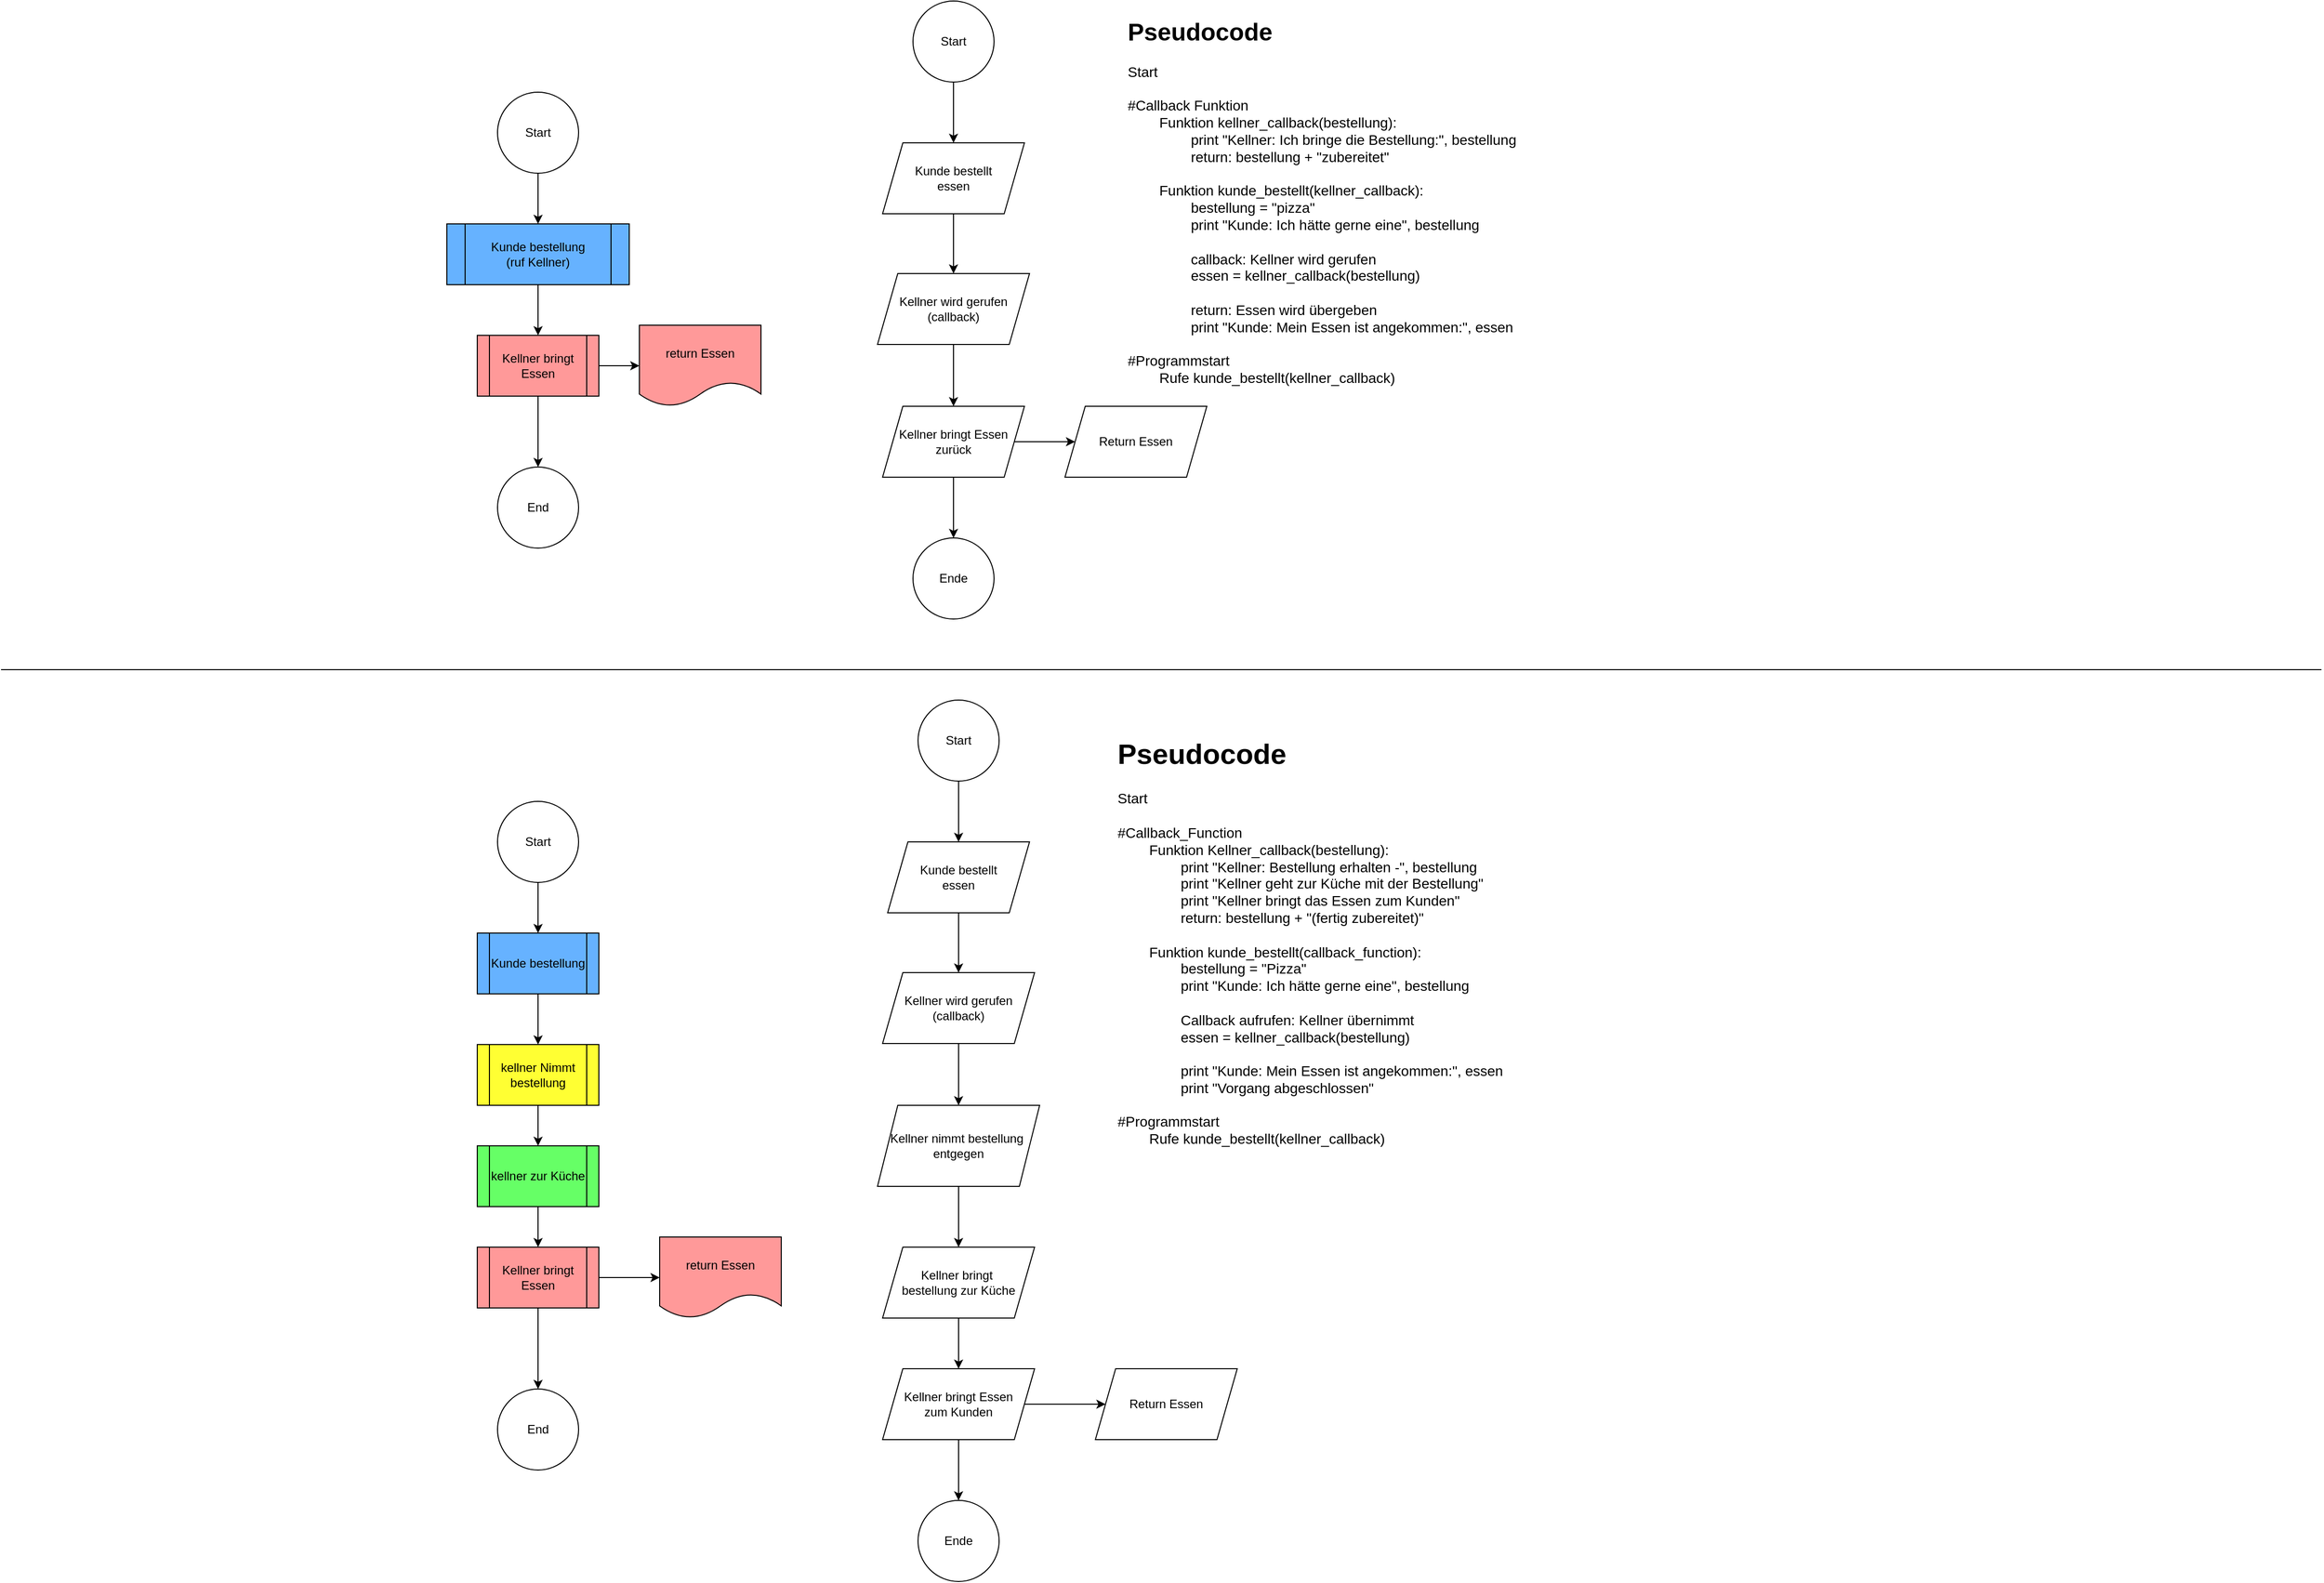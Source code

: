 <mxfile version="28.1.2">
  <diagram name="Seite-1" id="C8IqWjbH8J95_lfmp775">
    <mxGraphModel dx="1478" dy="1040" grid="1" gridSize="10" guides="1" tooltips="1" connect="1" arrows="1" fold="1" page="1" pageScale="1" pageWidth="827" pageHeight="1169" math="0" shadow="0">
      <root>
        <mxCell id="0" />
        <mxCell id="1" parent="0" />
        <mxCell id="64MG1I9TAAlRzAuUQtk9-8" value="" style="edgeStyle=orthogonalEdgeStyle;rounded=0;orthogonalLoop=1;jettySize=auto;html=1;" parent="1" source="64MG1I9TAAlRzAuUQtk9-1" target="64MG1I9TAAlRzAuUQtk9-2" edge="1">
          <mxGeometry relative="1" as="geometry" />
        </mxCell>
        <mxCell id="64MG1I9TAAlRzAuUQtk9-1" value="Start" style="ellipse;whiteSpace=wrap;html=1;aspect=fixed;" parent="1" vertex="1">
          <mxGeometry x="-330" y="920" width="80" height="80" as="geometry" />
        </mxCell>
        <mxCell id="64MG1I9TAAlRzAuUQtk9-9" value="" style="edgeStyle=orthogonalEdgeStyle;rounded=0;orthogonalLoop=1;jettySize=auto;html=1;" parent="1" source="64MG1I9TAAlRzAuUQtk9-2" target="64MG1I9TAAlRzAuUQtk9-3" edge="1">
          <mxGeometry relative="1" as="geometry" />
        </mxCell>
        <mxCell id="64MG1I9TAAlRzAuUQtk9-2" value="Kunde bestellung" style="shape=process;whiteSpace=wrap;html=1;backgroundOutline=1;fillColor=#66B2FF;" parent="1" vertex="1">
          <mxGeometry x="-350" y="1050" width="120" height="60" as="geometry" />
        </mxCell>
        <mxCell id="64MG1I9TAAlRzAuUQtk9-10" value="" style="edgeStyle=orthogonalEdgeStyle;rounded=0;orthogonalLoop=1;jettySize=auto;html=1;" parent="1" source="64MG1I9TAAlRzAuUQtk9-3" target="64MG1I9TAAlRzAuUQtk9-4" edge="1">
          <mxGeometry relative="1" as="geometry" />
        </mxCell>
        <mxCell id="64MG1I9TAAlRzAuUQtk9-3" value="kellner Nimmt bestellung" style="shape=process;whiteSpace=wrap;html=1;backgroundOutline=1;fillColor=#FFFF33;fontColor=#000000;" parent="1" vertex="1">
          <mxGeometry x="-350" y="1160" width="120" height="60" as="geometry" />
        </mxCell>
        <mxCell id="64MG1I9TAAlRzAuUQtk9-11" value="" style="edgeStyle=orthogonalEdgeStyle;rounded=0;orthogonalLoop=1;jettySize=auto;html=1;" parent="1" source="64MG1I9TAAlRzAuUQtk9-4" target="64MG1I9TAAlRzAuUQtk9-5" edge="1">
          <mxGeometry relative="1" as="geometry" />
        </mxCell>
        <mxCell id="64MG1I9TAAlRzAuUQtk9-4" value="kellner zur Küche" style="shape=process;whiteSpace=wrap;html=1;backgroundOutline=1;fillColor=#66FF66;fontColor=#000000;" parent="1" vertex="1">
          <mxGeometry x="-350" y="1260" width="120" height="60" as="geometry" />
        </mxCell>
        <mxCell id="64MG1I9TAAlRzAuUQtk9-12" value="" style="edgeStyle=orthogonalEdgeStyle;rounded=0;orthogonalLoop=1;jettySize=auto;html=1;" parent="1" source="64MG1I9TAAlRzAuUQtk9-5" target="64MG1I9TAAlRzAuUQtk9-6" edge="1">
          <mxGeometry relative="1" as="geometry" />
        </mxCell>
        <mxCell id="64MG1I9TAAlRzAuUQtk9-13" style="edgeStyle=orthogonalEdgeStyle;rounded=0;orthogonalLoop=1;jettySize=auto;html=1;" parent="1" source="64MG1I9TAAlRzAuUQtk9-5" target="64MG1I9TAAlRzAuUQtk9-7" edge="1">
          <mxGeometry relative="1" as="geometry" />
        </mxCell>
        <mxCell id="64MG1I9TAAlRzAuUQtk9-5" value="Kellner bringt Essen" style="shape=process;whiteSpace=wrap;html=1;backgroundOutline=1;fillColor=#FF9999;" parent="1" vertex="1">
          <mxGeometry x="-350" y="1360" width="120" height="60" as="geometry" />
        </mxCell>
        <mxCell id="64MG1I9TAAlRzAuUQtk9-6" value="End" style="ellipse;whiteSpace=wrap;html=1;aspect=fixed;" parent="1" vertex="1">
          <mxGeometry x="-330" y="1500" width="80" height="80" as="geometry" />
        </mxCell>
        <mxCell id="64MG1I9TAAlRzAuUQtk9-7" value="return Essen" style="shape=document;whiteSpace=wrap;html=1;boundedLbl=1;fillColor=#FF9999;fontColor=#000000;" parent="1" vertex="1">
          <mxGeometry x="-170" y="1350" width="120" height="80" as="geometry" />
        </mxCell>
        <mxCell id="64MG1I9TAAlRzAuUQtk9-14" value="" style="edgeStyle=orthogonalEdgeStyle;rounded=0;orthogonalLoop=1;jettySize=auto;html=1;" parent="1" source="64MG1I9TAAlRzAuUQtk9-15" target="64MG1I9TAAlRzAuUQtk9-17" edge="1">
          <mxGeometry relative="1" as="geometry" />
        </mxCell>
        <mxCell id="64MG1I9TAAlRzAuUQtk9-15" value="Start" style="ellipse;whiteSpace=wrap;html=1;aspect=fixed;" parent="1" vertex="1">
          <mxGeometry x="-330" y="220" width="80" height="80" as="geometry" />
        </mxCell>
        <mxCell id="64MG1I9TAAlRzAuUQtk9-16" value="" style="edgeStyle=orthogonalEdgeStyle;rounded=0;orthogonalLoop=1;jettySize=auto;html=1;" parent="1" source="64MG1I9TAAlRzAuUQtk9-17" edge="1">
          <mxGeometry relative="1" as="geometry">
            <mxPoint x="-290" y="460" as="targetPoint" />
          </mxGeometry>
        </mxCell>
        <mxCell id="64MG1I9TAAlRzAuUQtk9-17" value="Kunde bestellung&lt;br&gt;(ruf Kellner)" style="shape=process;whiteSpace=wrap;html=1;backgroundOutline=1;fillColor=#66B2FF;" parent="1" vertex="1">
          <mxGeometry x="-380" y="350" width="180" height="60" as="geometry" />
        </mxCell>
        <mxCell id="64MG1I9TAAlRzAuUQtk9-22" value="" style="edgeStyle=orthogonalEdgeStyle;rounded=0;orthogonalLoop=1;jettySize=auto;html=1;" parent="1" source="64MG1I9TAAlRzAuUQtk9-24" target="64MG1I9TAAlRzAuUQtk9-25" edge="1">
          <mxGeometry relative="1" as="geometry" />
        </mxCell>
        <mxCell id="64MG1I9TAAlRzAuUQtk9-23" style="edgeStyle=orthogonalEdgeStyle;rounded=0;orthogonalLoop=1;jettySize=auto;html=1;" parent="1" source="64MG1I9TAAlRzAuUQtk9-24" target="64MG1I9TAAlRzAuUQtk9-26" edge="1">
          <mxGeometry relative="1" as="geometry" />
        </mxCell>
        <mxCell id="64MG1I9TAAlRzAuUQtk9-24" value="Kellner bringt Essen" style="shape=process;whiteSpace=wrap;html=1;backgroundOutline=1;fillColor=#FF9999;" parent="1" vertex="1">
          <mxGeometry x="-350" y="460" width="120" height="60" as="geometry" />
        </mxCell>
        <mxCell id="64MG1I9TAAlRzAuUQtk9-25" value="End" style="ellipse;whiteSpace=wrap;html=1;aspect=fixed;" parent="1" vertex="1">
          <mxGeometry x="-330" y="590" width="80" height="80" as="geometry" />
        </mxCell>
        <mxCell id="64MG1I9TAAlRzAuUQtk9-26" value="return Essen" style="shape=document;whiteSpace=wrap;html=1;boundedLbl=1;fillColor=#FF9999;fontColor=#000000;" parent="1" vertex="1">
          <mxGeometry x="-190" y="450" width="120" height="80" as="geometry" />
        </mxCell>
        <mxCell id="m4fJ8bkBr_jnECrbx-UB-10" value="" style="edgeStyle=orthogonalEdgeStyle;rounded=0;orthogonalLoop=1;jettySize=auto;html=1;" parent="1" source="m4fJ8bkBr_jnECrbx-UB-1" target="m4fJ8bkBr_jnECrbx-UB-2" edge="1">
          <mxGeometry relative="1" as="geometry" />
        </mxCell>
        <mxCell id="m4fJ8bkBr_jnECrbx-UB-1" value="Start" style="ellipse;whiteSpace=wrap;html=1;aspect=fixed;" parent="1" vertex="1">
          <mxGeometry x="80" y="130" width="80" height="80" as="geometry" />
        </mxCell>
        <mxCell id="m4fJ8bkBr_jnECrbx-UB-9" value="" style="edgeStyle=orthogonalEdgeStyle;rounded=0;orthogonalLoop=1;jettySize=auto;html=1;" parent="1" source="m4fJ8bkBr_jnECrbx-UB-2" target="m4fJ8bkBr_jnECrbx-UB-3" edge="1">
          <mxGeometry relative="1" as="geometry" />
        </mxCell>
        <mxCell id="m4fJ8bkBr_jnECrbx-UB-2" value="Kunde bestellt&lt;br&gt;essen" style="shape=parallelogram;perimeter=parallelogramPerimeter;whiteSpace=wrap;html=1;fixedSize=1;" parent="1" vertex="1">
          <mxGeometry x="50" y="270" width="140" height="70" as="geometry" />
        </mxCell>
        <mxCell id="m4fJ8bkBr_jnECrbx-UB-8" value="" style="edgeStyle=orthogonalEdgeStyle;rounded=0;orthogonalLoop=1;jettySize=auto;html=1;" parent="1" source="m4fJ8bkBr_jnECrbx-UB-3" target="m4fJ8bkBr_jnECrbx-UB-4" edge="1">
          <mxGeometry relative="1" as="geometry" />
        </mxCell>
        <mxCell id="m4fJ8bkBr_jnECrbx-UB-3" value="Kellner wird gerufen&lt;br&gt;(callback)" style="shape=parallelogram;perimeter=parallelogramPerimeter;whiteSpace=wrap;html=1;fixedSize=1;" parent="1" vertex="1">
          <mxGeometry x="45" y="399" width="150" height="70" as="geometry" />
        </mxCell>
        <mxCell id="m4fJ8bkBr_jnECrbx-UB-7" value="" style="edgeStyle=orthogonalEdgeStyle;rounded=0;orthogonalLoop=1;jettySize=auto;html=1;" parent="1" source="m4fJ8bkBr_jnECrbx-UB-4" target="m4fJ8bkBr_jnECrbx-UB-5" edge="1">
          <mxGeometry relative="1" as="geometry" />
        </mxCell>
        <mxCell id="m4fJ8bkBr_jnECrbx-UB-11" value="" style="edgeStyle=orthogonalEdgeStyle;rounded=0;orthogonalLoop=1;jettySize=auto;html=1;" parent="1" source="m4fJ8bkBr_jnECrbx-UB-4" target="m4fJ8bkBr_jnECrbx-UB-6" edge="1">
          <mxGeometry relative="1" as="geometry" />
        </mxCell>
        <mxCell id="m4fJ8bkBr_jnECrbx-UB-4" value="Kellner bringt Essen&lt;br&gt;zurück" style="shape=parallelogram;perimeter=parallelogramPerimeter;whiteSpace=wrap;html=1;fixedSize=1;" parent="1" vertex="1">
          <mxGeometry x="50" y="530" width="140" height="70" as="geometry" />
        </mxCell>
        <mxCell id="m4fJ8bkBr_jnECrbx-UB-5" value="Return Essen" style="shape=parallelogram;perimeter=parallelogramPerimeter;whiteSpace=wrap;html=1;fixedSize=1;" parent="1" vertex="1">
          <mxGeometry x="230" y="530" width="140" height="70" as="geometry" />
        </mxCell>
        <mxCell id="m4fJ8bkBr_jnECrbx-UB-6" value="Ende" style="ellipse;whiteSpace=wrap;html=1;aspect=fixed;" parent="1" vertex="1">
          <mxGeometry x="80" y="660" width="80" height="80" as="geometry" />
        </mxCell>
        <mxCell id="m4fJ8bkBr_jnECrbx-UB-12" value="" style="edgeStyle=orthogonalEdgeStyle;rounded=0;orthogonalLoop=1;jettySize=auto;html=1;" parent="1" source="m4fJ8bkBr_jnECrbx-UB-13" target="m4fJ8bkBr_jnECrbx-UB-15" edge="1">
          <mxGeometry relative="1" as="geometry" />
        </mxCell>
        <mxCell id="m4fJ8bkBr_jnECrbx-UB-13" value="Start" style="ellipse;whiteSpace=wrap;html=1;aspect=fixed;" parent="1" vertex="1">
          <mxGeometry x="85" y="820" width="80" height="80" as="geometry" />
        </mxCell>
        <mxCell id="m4fJ8bkBr_jnECrbx-UB-14" value="" style="edgeStyle=orthogonalEdgeStyle;rounded=0;orthogonalLoop=1;jettySize=auto;html=1;" parent="1" source="m4fJ8bkBr_jnECrbx-UB-15" target="m4fJ8bkBr_jnECrbx-UB-17" edge="1">
          <mxGeometry relative="1" as="geometry" />
        </mxCell>
        <mxCell id="m4fJ8bkBr_jnECrbx-UB-15" value="Kunde bestellt&lt;br&gt;essen" style="shape=parallelogram;perimeter=parallelogramPerimeter;whiteSpace=wrap;html=1;fixedSize=1;" parent="1" vertex="1">
          <mxGeometry x="55" y="960" width="140" height="70" as="geometry" />
        </mxCell>
        <mxCell id="m4fJ8bkBr_jnECrbx-UB-16" value="" style="edgeStyle=orthogonalEdgeStyle;rounded=0;orthogonalLoop=1;jettySize=auto;html=1;" parent="1" source="m4fJ8bkBr_jnECrbx-UB-17" target="m4fJ8bkBr_jnECrbx-UB-20" edge="1">
          <mxGeometry relative="1" as="geometry" />
        </mxCell>
        <mxCell id="m4fJ8bkBr_jnECrbx-UB-17" value="Kellner wird gerufen&lt;br&gt;(callback)" style="shape=parallelogram;perimeter=parallelogramPerimeter;whiteSpace=wrap;html=1;fixedSize=1;" parent="1" vertex="1">
          <mxGeometry x="50" y="1089" width="150" height="70" as="geometry" />
        </mxCell>
        <mxCell id="m4fJ8bkBr_jnECrbx-UB-25" value="" style="edgeStyle=orthogonalEdgeStyle;rounded=0;orthogonalLoop=1;jettySize=auto;html=1;" parent="1" source="m4fJ8bkBr_jnECrbx-UB-20" target="m4fJ8bkBr_jnECrbx-UB-23" edge="1">
          <mxGeometry relative="1" as="geometry" />
        </mxCell>
        <mxCell id="m4fJ8bkBr_jnECrbx-UB-20" value="Kellner nimmt bestellung&amp;nbsp;&lt;div&gt;entgegen&lt;/div&gt;" style="shape=parallelogram;perimeter=parallelogramPerimeter;whiteSpace=wrap;html=1;fixedSize=1;" parent="1" vertex="1">
          <mxGeometry x="45" y="1220" width="160" height="80" as="geometry" />
        </mxCell>
        <mxCell id="m4fJ8bkBr_jnECrbx-UB-21" value="Return Essen" style="shape=parallelogram;perimeter=parallelogramPerimeter;whiteSpace=wrap;html=1;fixedSize=1;" parent="1" vertex="1">
          <mxGeometry x="260" y="1480" width="140" height="70" as="geometry" />
        </mxCell>
        <mxCell id="m4fJ8bkBr_jnECrbx-UB-22" value="Ende" style="ellipse;whiteSpace=wrap;html=1;aspect=fixed;" parent="1" vertex="1">
          <mxGeometry x="85" y="1610" width="80" height="80" as="geometry" />
        </mxCell>
        <mxCell id="m4fJ8bkBr_jnECrbx-UB-26" value="" style="edgeStyle=orthogonalEdgeStyle;rounded=0;orthogonalLoop=1;jettySize=auto;html=1;" parent="1" source="m4fJ8bkBr_jnECrbx-UB-23" target="m4fJ8bkBr_jnECrbx-UB-24" edge="1">
          <mxGeometry relative="1" as="geometry" />
        </mxCell>
        <mxCell id="m4fJ8bkBr_jnECrbx-UB-23" value="Kellner bringt&amp;nbsp;&lt;div&gt;bestellung zur Küche&lt;/div&gt;" style="shape=parallelogram;perimeter=parallelogramPerimeter;whiteSpace=wrap;html=1;fixedSize=1;" parent="1" vertex="1">
          <mxGeometry x="50" y="1360" width="150" height="70" as="geometry" />
        </mxCell>
        <mxCell id="m4fJ8bkBr_jnECrbx-UB-27" value="" style="edgeStyle=orthogonalEdgeStyle;rounded=0;orthogonalLoop=1;jettySize=auto;html=1;" parent="1" source="m4fJ8bkBr_jnECrbx-UB-24" target="m4fJ8bkBr_jnECrbx-UB-22" edge="1">
          <mxGeometry relative="1" as="geometry" />
        </mxCell>
        <mxCell id="m4fJ8bkBr_jnECrbx-UB-28" value="" style="edgeStyle=orthogonalEdgeStyle;rounded=0;orthogonalLoop=1;jettySize=auto;html=1;" parent="1" source="m4fJ8bkBr_jnECrbx-UB-24" target="m4fJ8bkBr_jnECrbx-UB-21" edge="1">
          <mxGeometry relative="1" as="geometry" />
        </mxCell>
        <mxCell id="m4fJ8bkBr_jnECrbx-UB-24" value="Kellner bringt Essen&lt;br&gt;zum Kunden" style="shape=parallelogram;perimeter=parallelogramPerimeter;whiteSpace=wrap;html=1;fixedSize=1;" parent="1" vertex="1">
          <mxGeometry x="50" y="1480" width="150" height="70" as="geometry" />
        </mxCell>
        <mxCell id="m4fJ8bkBr_jnECrbx-UB-29" value="&lt;h1 style=&quot;margin-top: 0px;&quot;&gt;Pseudocode&lt;/h1&gt;&lt;div&gt;Start&lt;/div&gt;&lt;div&gt;&lt;br&gt;&lt;/div&gt;&lt;div&gt;#Callback_Function&lt;/div&gt;&lt;div&gt;&lt;span style=&quot;white-space: pre;&quot;&gt;&#x9;&lt;/span&gt;Funktion Kellner_callback(bestellung):&lt;/div&gt;&lt;div&gt;&lt;span style=&quot;white-space: pre;&quot;&gt;&#x9;&lt;span style=&quot;white-space: pre;&quot;&gt;&#x9;&lt;/span&gt;&lt;/span&gt;print &quot;Kellner: Bestellung erhalten -&quot;, bestellung&lt;br&gt;&lt;/div&gt;&lt;div&gt;&lt;span style=&quot;white-space: pre;&quot;&gt;&#x9;&lt;span style=&quot;white-space: pre;&quot;&gt;&#x9;&lt;/span&gt;&lt;/span&gt;print &quot;Kellner geht zur Küche mit der Bestellung&quot;&lt;br&gt;&lt;/div&gt;&lt;div&gt;&lt;span style=&quot;white-space: pre;&quot;&gt;&#x9;&lt;span style=&quot;white-space: pre;&quot;&gt;&#x9;&lt;/span&gt;&lt;/span&gt;print &quot;Kellner bringt das Essen zum Kunden&quot;&lt;br&gt;&lt;/div&gt;&lt;div&gt;&lt;span style=&quot;white-space: pre;&quot;&gt;&#x9;&lt;span style=&quot;white-space: pre;&quot;&gt;&#x9;&lt;/span&gt;&lt;/span&gt;return: bestellung + &quot;(fertig zubereitet)&quot;&lt;br&gt;&lt;/div&gt;&lt;div&gt;&lt;br&gt;&lt;/div&gt;&lt;div&gt;&lt;span style=&quot;white-space: pre;&quot;&gt;&#x9;&lt;/span&gt;Funktion kunde_bestellt(callback_function):&lt;/div&gt;&lt;div&gt;&lt;span style=&quot;white-space: pre;&quot;&gt;&#x9;&lt;span style=&quot;white-space: pre;&quot;&gt;&#x9;&lt;/span&gt;&lt;/span&gt;bestellung = &quot;Pizza&quot;&lt;br&gt;&lt;/div&gt;&lt;div&gt;&lt;span style=&quot;white-space: pre;&quot;&gt;&#x9;&lt;span style=&quot;white-space: pre;&quot;&gt;&#x9;&lt;/span&gt;&lt;/span&gt;print &quot;Kunde: Ich hätte gerne eine&quot;, bestellung&lt;br&gt;&lt;/div&gt;&lt;div&gt;&lt;br&gt;&lt;/div&gt;&lt;div&gt;&lt;span style=&quot;white-space: pre;&quot;&gt;&#x9;&lt;span style=&quot;white-space: pre;&quot;&gt;&#x9;&lt;/span&gt;&lt;/span&gt;Callback aufrufen: Kellner übernimmt&lt;br&gt;&lt;/div&gt;&lt;div&gt;&lt;span style=&quot;white-space: pre;&quot;&gt;&#x9;&lt;span style=&quot;white-space: pre;&quot;&gt;&#x9;&lt;/span&gt;&lt;/span&gt;essen = kellner_callback(bestellung)&lt;br&gt;&lt;/div&gt;&lt;div&gt;&lt;br&gt;&lt;/div&gt;&lt;div&gt;&lt;span style=&quot;white-space: pre;&quot;&gt;&#x9;&lt;span style=&quot;white-space: pre;&quot;&gt;&#x9;&lt;/span&gt;&lt;/span&gt;print &quot;Kunde: Mein Essen ist angekommen:&quot;, essen&lt;br&gt;&lt;/div&gt;&lt;div&gt;&lt;span style=&quot;white-space: pre;&quot;&gt;&#x9;&lt;span style=&quot;white-space: pre;&quot;&gt;&#x9;&lt;/span&gt;&lt;/span&gt;print &quot;Vorgang abgeschlossen&quot;&lt;br&gt;&lt;/div&gt;&lt;div&gt;&lt;br&gt;&lt;/div&gt;&lt;div&gt;#Programmstart&lt;/div&gt;&lt;div&gt;&lt;span style=&quot;white-space: pre;&quot;&gt;&#x9;&lt;/span&gt;Rufe kunde_bestellt(kellner_callback)&lt;/div&gt;" style="text;html=1;whiteSpace=wrap;overflow=hidden;rounded=0;fontSize=14;" parent="1" vertex="1">
          <mxGeometry x="280" y="850" width="420" height="460" as="geometry" />
        </mxCell>
        <mxCell id="m4fJ8bkBr_jnECrbx-UB-31" value="" style="endArrow=none;html=1;rounded=0;" parent="1" edge="1">
          <mxGeometry width="50" height="50" relative="1" as="geometry">
            <mxPoint x="-820" y="790" as="sourcePoint" />
            <mxPoint x="1470" y="790" as="targetPoint" />
          </mxGeometry>
        </mxCell>
        <mxCell id="m4fJ8bkBr_jnECrbx-UB-32" value="&lt;h1 style=&quot;margin-top: 0px;&quot;&gt;Pseudocode&lt;/h1&gt;&lt;div&gt;&lt;font style=&quot;font-size: 14px;&quot;&gt;Start&lt;br&gt;&lt;br&gt;#Callback Funktion&lt;/font&gt;&lt;/div&gt;&lt;div&gt;&lt;font style=&quot;font-size: 14px;&quot;&gt;&lt;span style=&quot;white-space: pre;&quot;&gt;&#x9;&lt;/span&gt;Funktion kellner_callback(bestellung):&lt;/font&gt;&lt;/div&gt;&lt;div&gt;&lt;font style=&quot;font-size: 14px;&quot;&gt;&lt;span style=&quot;white-space: pre;&quot;&gt;&#x9;&lt;span style=&quot;white-space: pre;&quot;&gt;&#x9;&lt;/span&gt;&lt;/span&gt;print &quot;Kellner: Ich bringe die Bestellung:&quot;, bestellung&lt;br&gt;&lt;/font&gt;&lt;/div&gt;&lt;div&gt;&lt;font style=&quot;font-size: 14px;&quot;&gt;&lt;span style=&quot;white-space: pre;&quot;&gt;&#x9;&lt;span style=&quot;white-space: pre;&quot;&gt;&#x9;&lt;/span&gt;return&lt;/span&gt;: bestellung + &quot;zubereitet&quot;&lt;br&gt;&lt;/font&gt;&lt;/div&gt;&lt;div&gt;&lt;font style=&quot;font-size: 14px;&quot;&gt;&lt;br&gt;&lt;/font&gt;&lt;/div&gt;&lt;div&gt;&lt;font style=&quot;font-size: 14px;&quot;&gt;&lt;span style=&quot;white-space: pre;&quot;&gt;&#x9;&lt;/span&gt;Funktion kunde_bestellt(kellner_callback):&lt;br&gt;&lt;/font&gt;&lt;/div&gt;&lt;div&gt;&lt;font style=&quot;font-size: 14px;&quot;&gt;&lt;span style=&quot;white-space: pre;&quot;&gt;&#x9;&lt;/span&gt;&lt;span style=&quot;white-space: pre;&quot;&gt;&#x9;&lt;/span&gt;bestellung = &quot;pizza&quot;&lt;br&gt;&lt;/font&gt;&lt;/div&gt;&lt;div&gt;&lt;font style=&quot;font-size: 14px;&quot;&gt;&lt;span style=&quot;white-space: pre;&quot;&gt;&#x9;&lt;span style=&quot;white-space: pre;&quot;&gt;&#x9;&lt;/span&gt;p&lt;/span&gt;rint &quot;Kunde: Ich hätte gerne eine&quot;, bestellung&lt;br&gt;&lt;/font&gt;&lt;/div&gt;&lt;div&gt;&lt;font style=&quot;font-size: 14px;&quot;&gt;&lt;span style=&quot;white-space: pre;&quot;&gt;&#x9;&lt;/span&gt;&lt;span style=&quot;white-space: pre;&quot;&gt;&#x9;&lt;/span&gt;&lt;br&gt;&lt;/font&gt;&lt;/div&gt;&lt;div&gt;&lt;font style=&quot;font-size: 14px;&quot;&gt;&lt;span style=&quot;white-space: pre;&quot;&gt;&#x9;&lt;/span&gt;&lt;span style=&quot;white-space: pre;&quot;&gt;&#x9;&lt;/span&gt;callback: Kellner wird gerufen&lt;br&gt;&lt;/font&gt;&lt;/div&gt;&lt;div&gt;&lt;font style=&quot;font-size: 14px;&quot;&gt;&lt;span style=&quot;white-space: pre;&quot;&gt;&#x9;&lt;/span&gt;&lt;span style=&quot;white-space: pre;&quot;&gt;&#x9;&lt;/span&gt;essen = kellner_callback(bestellung)&lt;br&gt;&lt;/font&gt;&lt;/div&gt;&lt;div&gt;&lt;font style=&quot;font-size: 14px;&quot;&gt;&lt;br&gt;&lt;/font&gt;&lt;/div&gt;&lt;div&gt;&lt;font style=&quot;font-size: 14px;&quot;&gt;&lt;span style=&quot;white-space: pre;&quot;&gt;&#x9;&lt;/span&gt;&lt;span style=&quot;white-space: pre;&quot;&gt;&#x9;&lt;/span&gt;return: Essen wird übergeben&amp;nbsp;&lt;br&gt;&lt;/font&gt;&lt;/div&gt;&lt;div&gt;&lt;font style=&quot;font-size: 14px;&quot;&gt;&lt;span style=&quot;white-space: pre;&quot;&gt;&#x9;&lt;/span&gt;&lt;span style=&quot;white-space: pre;&quot;&gt;&#x9;&lt;/span&gt;print &quot;Kunde: Mein Essen ist angekommen:&quot;, essen&lt;br&gt;&lt;/font&gt;&lt;/div&gt;&lt;div&gt;&lt;font style=&quot;font-size: 14px;&quot;&gt;&lt;br&gt;&lt;/font&gt;&lt;/div&gt;&lt;div&gt;&lt;font style=&quot;font-size: 14px;&quot;&gt;#Programmstart&lt;/font&gt;&lt;/div&gt;&lt;div&gt;&lt;font style=&quot;font-size: 14px;&quot;&gt;&lt;span style=&quot;white-space: pre;&quot;&gt;&#x9;&lt;/span&gt;Rufe kunde_bestellt(kellner_callback)&lt;/font&gt;&lt;br&gt;&lt;/div&gt;" style="text;html=1;whiteSpace=wrap;overflow=hidden;rounded=0;" parent="1" vertex="1">
          <mxGeometry x="290" y="140" width="400" height="380" as="geometry" />
        </mxCell>
      </root>
    </mxGraphModel>
  </diagram>
</mxfile>
